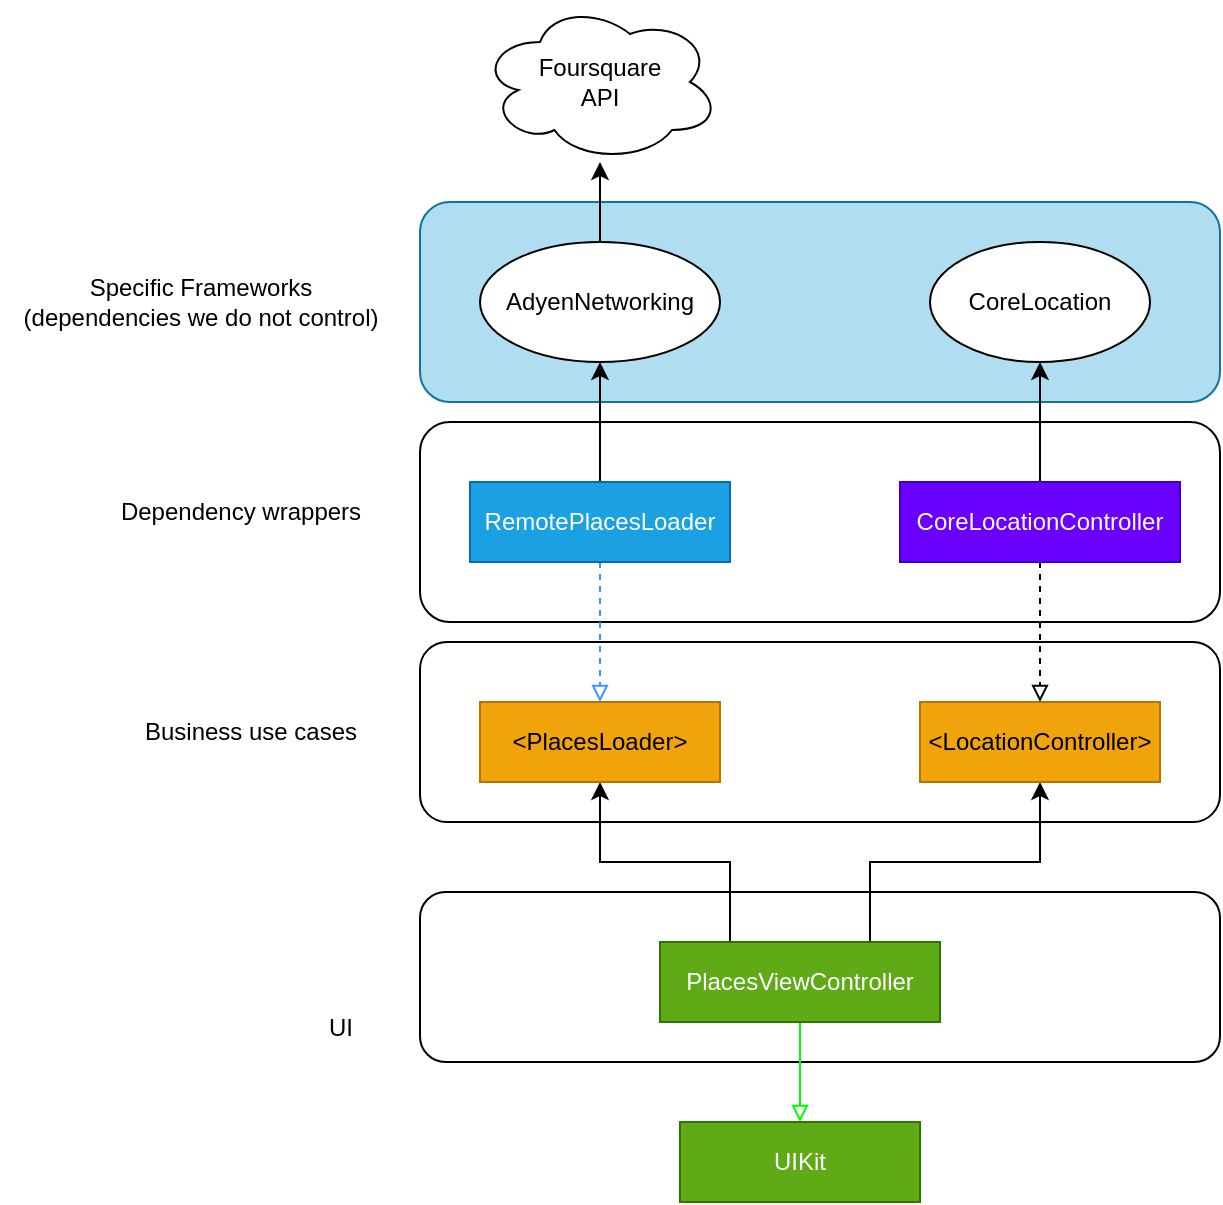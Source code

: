 <mxfile version="21.6.5" type="device">
  <diagram id="C5RBs43oDa-KdzZeNtuy" name="Page-1">
    <mxGraphModel dx="1026" dy="667" grid="1" gridSize="10" guides="1" tooltips="1" connect="1" arrows="1" fold="1" page="1" pageScale="1" pageWidth="827" pageHeight="1169" math="0" shadow="0">
      <root>
        <mxCell id="WIyWlLk6GJQsqaUBKTNV-0" />
        <mxCell id="WIyWlLk6GJQsqaUBKTNV-1" parent="WIyWlLk6GJQsqaUBKTNV-0" />
        <mxCell id="05XnmWyHJhX3w0zN24I0-25" value="" style="rounded=1;whiteSpace=wrap;html=1;" vertex="1" parent="WIyWlLk6GJQsqaUBKTNV-1">
          <mxGeometry x="220" y="455" width="400" height="85" as="geometry" />
        </mxCell>
        <mxCell id="05XnmWyHJhX3w0zN24I0-23" value="" style="rounded=1;whiteSpace=wrap;html=1;" vertex="1" parent="WIyWlLk6GJQsqaUBKTNV-1">
          <mxGeometry x="220" y="330" width="400" height="90" as="geometry" />
        </mxCell>
        <mxCell id="05XnmWyHJhX3w0zN24I0-21" value="" style="rounded=1;whiteSpace=wrap;html=1;" vertex="1" parent="WIyWlLk6GJQsqaUBKTNV-1">
          <mxGeometry x="220" y="220" width="400" height="100" as="geometry" />
        </mxCell>
        <mxCell id="05XnmWyHJhX3w0zN24I0-19" value="" style="rounded=1;whiteSpace=wrap;html=1;fillColor=#b1ddf0;strokeColor=#10739e;" vertex="1" parent="WIyWlLk6GJQsqaUBKTNV-1">
          <mxGeometry x="220" y="110" width="400" height="100" as="geometry" />
        </mxCell>
        <mxCell id="05XnmWyHJhX3w0zN24I0-2" value="" style="edgeStyle=orthogonalEdgeStyle;rounded=0;orthogonalLoop=1;jettySize=auto;html=1;endArrow=block;endFill=0;strokeColor=#00FF00;" edge="1" parent="WIyWlLk6GJQsqaUBKTNV-1" source="05XnmWyHJhX3w0zN24I0-0" target="05XnmWyHJhX3w0zN24I0-1">
          <mxGeometry relative="1" as="geometry" />
        </mxCell>
        <mxCell id="05XnmWyHJhX3w0zN24I0-5" value="" style="edgeStyle=orthogonalEdgeStyle;rounded=0;orthogonalLoop=1;jettySize=auto;html=1;exitX=0.25;exitY=0;exitDx=0;exitDy=0;" edge="1" parent="WIyWlLk6GJQsqaUBKTNV-1" source="05XnmWyHJhX3w0zN24I0-0" target="05XnmWyHJhX3w0zN24I0-4">
          <mxGeometry relative="1" as="geometry" />
        </mxCell>
        <mxCell id="05XnmWyHJhX3w0zN24I0-9" style="edgeStyle=orthogonalEdgeStyle;rounded=0;orthogonalLoop=1;jettySize=auto;html=1;exitX=0.75;exitY=0;exitDx=0;exitDy=0;entryX=0.5;entryY=1;entryDx=0;entryDy=0;" edge="1" parent="WIyWlLk6GJQsqaUBKTNV-1" source="05XnmWyHJhX3w0zN24I0-0" target="05XnmWyHJhX3w0zN24I0-8">
          <mxGeometry relative="1" as="geometry" />
        </mxCell>
        <mxCell id="05XnmWyHJhX3w0zN24I0-0" value="PlacesViewController" style="rounded=0;whiteSpace=wrap;html=1;fillColor=#60a917;fontColor=#ffffff;strokeColor=#2D7600;" vertex="1" parent="WIyWlLk6GJQsqaUBKTNV-1">
          <mxGeometry x="340" y="480" width="140" height="40" as="geometry" />
        </mxCell>
        <mxCell id="05XnmWyHJhX3w0zN24I0-1" value="UIKit" style="rounded=0;whiteSpace=wrap;html=1;strokeColor=#2D7600;fontColor=#ffffff;fillColor=#60a917;" vertex="1" parent="WIyWlLk6GJQsqaUBKTNV-1">
          <mxGeometry x="350" y="570" width="120" height="40" as="geometry" />
        </mxCell>
        <mxCell id="05XnmWyHJhX3w0zN24I0-4" value="&amp;lt;PlacesLoader&amp;gt;" style="rounded=0;whiteSpace=wrap;html=1;fillColor=#f0a30a;fontColor=#000000;strokeColor=#BD7000;" vertex="1" parent="WIyWlLk6GJQsqaUBKTNV-1">
          <mxGeometry x="250" y="360" width="120" height="40" as="geometry" />
        </mxCell>
        <mxCell id="05XnmWyHJhX3w0zN24I0-7" value="" style="edgeStyle=orthogonalEdgeStyle;rounded=0;orthogonalLoop=1;jettySize=auto;html=1;dashed=1;endArrow=block;endFill=0;strokeColor=#3399FF;" edge="1" parent="WIyWlLk6GJQsqaUBKTNV-1" source="05XnmWyHJhX3w0zN24I0-6" target="05XnmWyHJhX3w0zN24I0-4">
          <mxGeometry relative="1" as="geometry" />
        </mxCell>
        <mxCell id="05XnmWyHJhX3w0zN24I0-17" value="" style="edgeStyle=orthogonalEdgeStyle;rounded=0;orthogonalLoop=1;jettySize=auto;html=1;" edge="1" parent="WIyWlLk6GJQsqaUBKTNV-1" source="05XnmWyHJhX3w0zN24I0-6" target="05XnmWyHJhX3w0zN24I0-16">
          <mxGeometry relative="1" as="geometry" />
        </mxCell>
        <mxCell id="05XnmWyHJhX3w0zN24I0-6" value="RemotePlacesLoader" style="rounded=0;whiteSpace=wrap;html=1;fontColor=#ffffff;labelBorderColor=none;strokeColor=#006EAF;fillColor=#1ba1e2;" vertex="1" parent="WIyWlLk6GJQsqaUBKTNV-1">
          <mxGeometry x="245" y="250" width="130" height="40" as="geometry" />
        </mxCell>
        <mxCell id="05XnmWyHJhX3w0zN24I0-8" value="&amp;lt;LocationController&amp;gt;" style="rounded=0;whiteSpace=wrap;html=1;fillColor=#f0a30a;fontColor=#000000;strokeColor=#BD7000;" vertex="1" parent="WIyWlLk6GJQsqaUBKTNV-1">
          <mxGeometry x="470" y="360" width="120" height="40" as="geometry" />
        </mxCell>
        <mxCell id="05XnmWyHJhX3w0zN24I0-11" value="" style="edgeStyle=orthogonalEdgeStyle;rounded=0;orthogonalLoop=1;jettySize=auto;html=1;dashed=1;endArrow=block;endFill=0;" edge="1" parent="WIyWlLk6GJQsqaUBKTNV-1" source="05XnmWyHJhX3w0zN24I0-10" target="05XnmWyHJhX3w0zN24I0-8">
          <mxGeometry relative="1" as="geometry" />
        </mxCell>
        <mxCell id="05XnmWyHJhX3w0zN24I0-15" value="" style="edgeStyle=orthogonalEdgeStyle;rounded=0;orthogonalLoop=1;jettySize=auto;html=1;" edge="1" parent="WIyWlLk6GJQsqaUBKTNV-1" source="05XnmWyHJhX3w0zN24I0-10" target="05XnmWyHJhX3w0zN24I0-13">
          <mxGeometry relative="1" as="geometry" />
        </mxCell>
        <mxCell id="05XnmWyHJhX3w0zN24I0-10" value="CoreLocationController" style="rounded=0;whiteSpace=wrap;html=1;fillColor=#6a00ff;fontColor=#ffffff;strokeColor=#3700CC;" vertex="1" parent="WIyWlLk6GJQsqaUBKTNV-1">
          <mxGeometry x="460" y="250" width="140" height="40" as="geometry" />
        </mxCell>
        <mxCell id="05XnmWyHJhX3w0zN24I0-12" value="Foursquare&lt;br&gt;API" style="ellipse;shape=cloud;whiteSpace=wrap;html=1;" vertex="1" parent="WIyWlLk6GJQsqaUBKTNV-1">
          <mxGeometry x="250" y="10" width="120" height="80" as="geometry" />
        </mxCell>
        <mxCell id="05XnmWyHJhX3w0zN24I0-13" value="CoreLocation" style="ellipse;whiteSpace=wrap;html=1;" vertex="1" parent="WIyWlLk6GJQsqaUBKTNV-1">
          <mxGeometry x="475" y="130" width="110" height="60" as="geometry" />
        </mxCell>
        <mxCell id="05XnmWyHJhX3w0zN24I0-18" value="" style="edgeStyle=orthogonalEdgeStyle;rounded=0;orthogonalLoop=1;jettySize=auto;html=1;" edge="1" parent="WIyWlLk6GJQsqaUBKTNV-1" source="05XnmWyHJhX3w0zN24I0-16" target="05XnmWyHJhX3w0zN24I0-12">
          <mxGeometry relative="1" as="geometry" />
        </mxCell>
        <mxCell id="05XnmWyHJhX3w0zN24I0-16" value="AdyenNetworking" style="ellipse;whiteSpace=wrap;html=1;" vertex="1" parent="WIyWlLk6GJQsqaUBKTNV-1">
          <mxGeometry x="250" y="130" width="120" height="60" as="geometry" />
        </mxCell>
        <mxCell id="05XnmWyHJhX3w0zN24I0-20" value="Specific Frameworks &lt;br&gt;(dependencies we do not control)" style="text;html=1;align=center;verticalAlign=middle;resizable=0;points=[];autosize=1;strokeColor=none;fillColor=none;" vertex="1" parent="WIyWlLk6GJQsqaUBKTNV-1">
          <mxGeometry x="10" y="140" width="200" height="40" as="geometry" />
        </mxCell>
        <mxCell id="05XnmWyHJhX3w0zN24I0-22" value="Dependency wrappers" style="text;html=1;align=center;verticalAlign=middle;resizable=0;points=[];autosize=1;strokeColor=none;fillColor=none;" vertex="1" parent="WIyWlLk6GJQsqaUBKTNV-1">
          <mxGeometry x="60" y="250" width="140" height="30" as="geometry" />
        </mxCell>
        <mxCell id="05XnmWyHJhX3w0zN24I0-24" value="Business use cases" style="text;html=1;align=center;verticalAlign=middle;resizable=0;points=[];autosize=1;strokeColor=none;fillColor=none;" vertex="1" parent="WIyWlLk6GJQsqaUBKTNV-1">
          <mxGeometry x="70" y="360" width="130" height="30" as="geometry" />
        </mxCell>
        <mxCell id="05XnmWyHJhX3w0zN24I0-26" value="UI" style="text;html=1;align=center;verticalAlign=middle;resizable=0;points=[];autosize=1;strokeColor=none;fillColor=none;" vertex="1" parent="WIyWlLk6GJQsqaUBKTNV-1">
          <mxGeometry x="160" y="508" width="40" height="30" as="geometry" />
        </mxCell>
      </root>
    </mxGraphModel>
  </diagram>
</mxfile>
